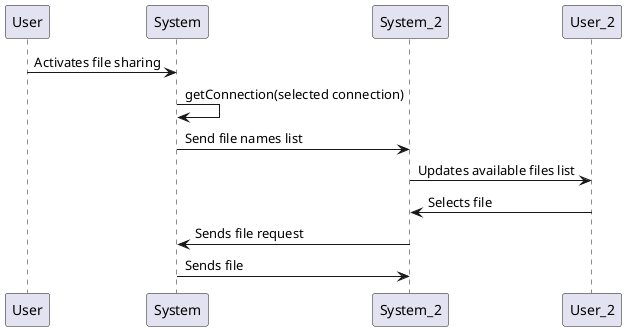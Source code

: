 @startuml
User -> System: Activates file sharing
System->System: getConnection(selected connection)
System -> System_2: Send file names list
System_2->User_2: Updates available files list
User_2 -> System_2: Selects file
System_2 -> System :Sends file request
System -> System_2: Sends file
@enduml
